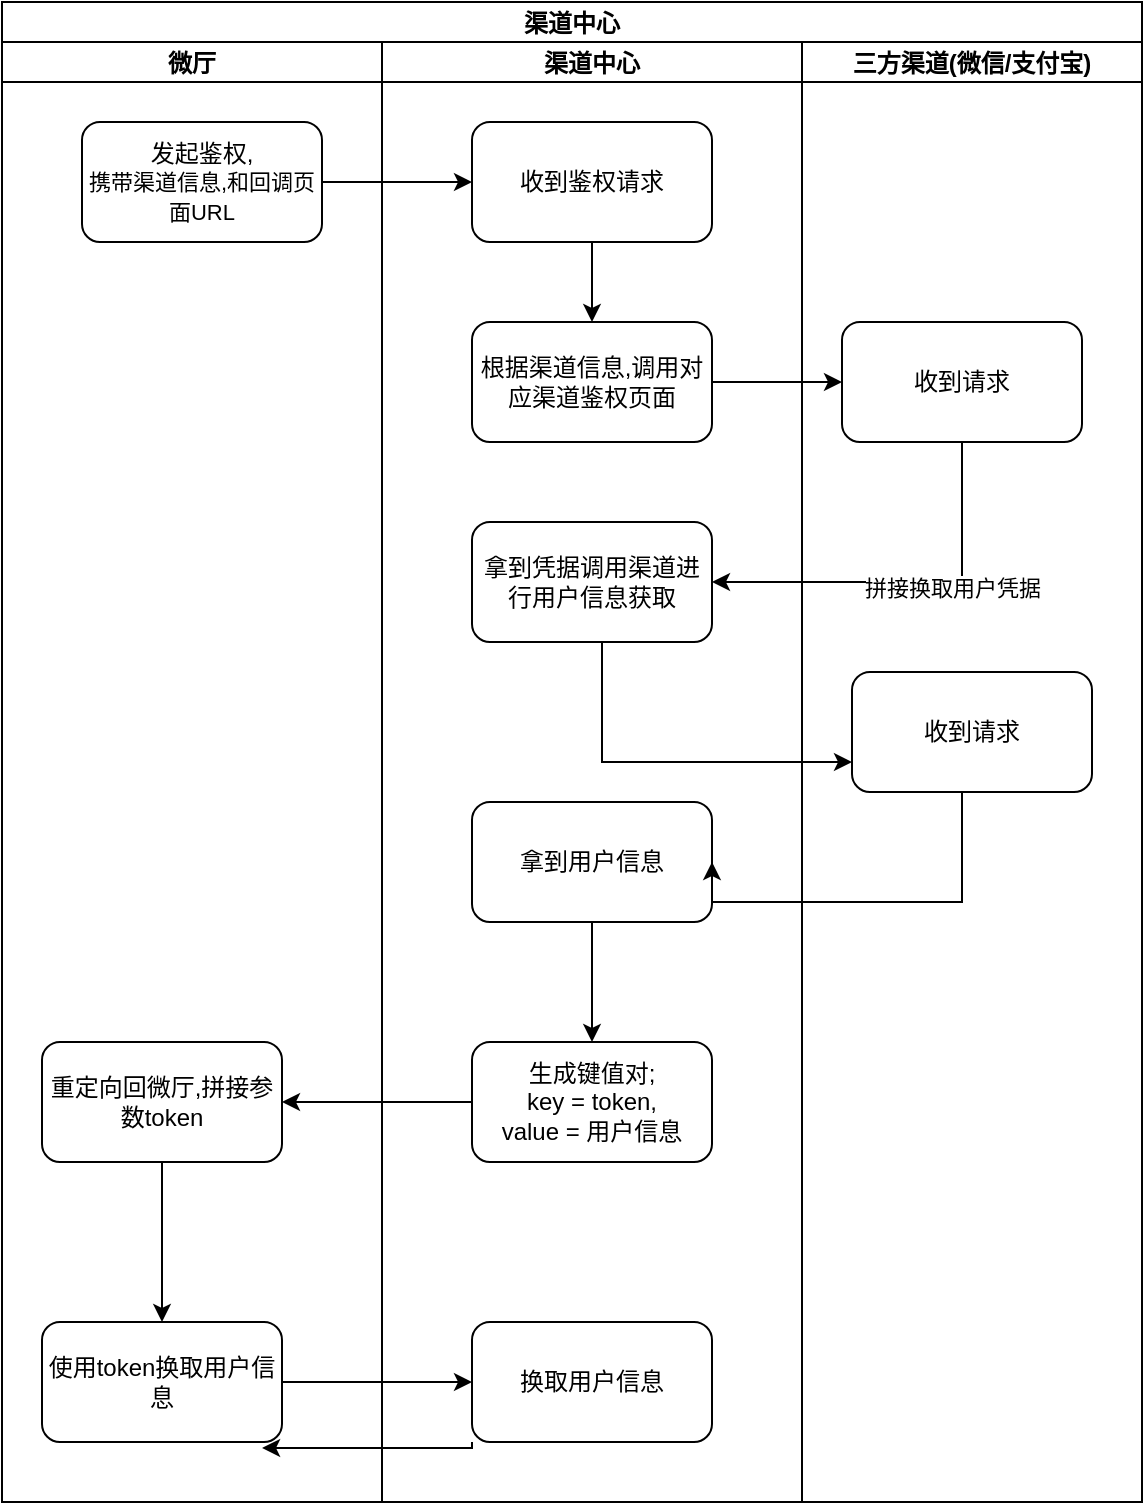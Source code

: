 <mxfile version="20.2.3" type="github">
  <diagram id="prtHgNgQTEPvFCAcTncT" name="Page-1">
    <mxGraphModel dx="1483" dy="827" grid="1" gridSize="10" guides="1" tooltips="1" connect="1" arrows="1" fold="1" page="1" pageScale="1" pageWidth="827" pageHeight="1169" math="0" shadow="0">
      <root>
        <mxCell id="0" />
        <mxCell id="1" parent="0" />
        <mxCell id="vWy_aqbwc0KfCV8UBpZy-27" value="渠道中心" style="swimlane;childLayout=stackLayout;resizeParent=1;resizeParentMax=0;startSize=20;" vertex="1" parent="1">
          <mxGeometry x="60" y="220" width="570" height="750" as="geometry" />
        </mxCell>
        <mxCell id="vWy_aqbwc0KfCV8UBpZy-28" value="微厅" style="swimlane;startSize=20;" vertex="1" parent="vWy_aqbwc0KfCV8UBpZy-27">
          <mxGeometry y="20" width="190" height="730" as="geometry" />
        </mxCell>
        <mxCell id="vWy_aqbwc0KfCV8UBpZy-33" value="发起鉴权,&lt;br&gt;&lt;span style=&quot;font-size: 11px; background-color: rgb(255, 255, 255);&quot;&gt;携带渠道信息,和回调页面URL&lt;/span&gt;" style="rounded=1;whiteSpace=wrap;html=1;" vertex="1" parent="vWy_aqbwc0KfCV8UBpZy-28">
          <mxGeometry x="40" y="40" width="120" height="60" as="geometry" />
        </mxCell>
        <mxCell id="vWy_aqbwc0KfCV8UBpZy-64" value="" style="edgeStyle=orthogonalEdgeStyle;rounded=0;orthogonalLoop=1;jettySize=auto;html=1;" edge="1" parent="vWy_aqbwc0KfCV8UBpZy-28" source="vWy_aqbwc0KfCV8UBpZy-60" target="vWy_aqbwc0KfCV8UBpZy-63">
          <mxGeometry relative="1" as="geometry" />
        </mxCell>
        <mxCell id="vWy_aqbwc0KfCV8UBpZy-60" value="重定向回微厅,拼接参数token" style="rounded=1;whiteSpace=wrap;html=1;" vertex="1" parent="vWy_aqbwc0KfCV8UBpZy-28">
          <mxGeometry x="20" y="500" width="120" height="60" as="geometry" />
        </mxCell>
        <mxCell id="vWy_aqbwc0KfCV8UBpZy-63" value="使用token换取用户信息" style="rounded=1;whiteSpace=wrap;html=1;" vertex="1" parent="vWy_aqbwc0KfCV8UBpZy-28">
          <mxGeometry x="20" y="640" width="120" height="60" as="geometry" />
        </mxCell>
        <mxCell id="vWy_aqbwc0KfCV8UBpZy-29" value="渠道中心" style="swimlane;startSize=20;" vertex="1" parent="vWy_aqbwc0KfCV8UBpZy-27">
          <mxGeometry x="190" y="20" width="210" height="730" as="geometry" />
        </mxCell>
        <mxCell id="vWy_aqbwc0KfCV8UBpZy-42" value="" style="edgeStyle=orthogonalEdgeStyle;rounded=0;orthogonalLoop=1;jettySize=auto;html=1;" edge="1" parent="vWy_aqbwc0KfCV8UBpZy-29" source="vWy_aqbwc0KfCV8UBpZy-35" target="vWy_aqbwc0KfCV8UBpZy-41">
          <mxGeometry relative="1" as="geometry" />
        </mxCell>
        <mxCell id="vWy_aqbwc0KfCV8UBpZy-35" value="收到鉴权请求" style="rounded=1;whiteSpace=wrap;html=1;" vertex="1" parent="vWy_aqbwc0KfCV8UBpZy-29">
          <mxGeometry x="45" y="40" width="120" height="60" as="geometry" />
        </mxCell>
        <mxCell id="vWy_aqbwc0KfCV8UBpZy-41" value="根据渠道信息,调用对应渠道鉴权页面" style="rounded=1;whiteSpace=wrap;html=1;" vertex="1" parent="vWy_aqbwc0KfCV8UBpZy-29">
          <mxGeometry x="45" y="140" width="120" height="60" as="geometry" />
        </mxCell>
        <mxCell id="vWy_aqbwc0KfCV8UBpZy-47" value="拿到凭据调用渠道进行用户信息获取" style="rounded=1;whiteSpace=wrap;html=1;" vertex="1" parent="vWy_aqbwc0KfCV8UBpZy-29">
          <mxGeometry x="45" y="240" width="120" height="60" as="geometry" />
        </mxCell>
        <mxCell id="vWy_aqbwc0KfCV8UBpZy-58" value="" style="edgeStyle=orthogonalEdgeStyle;rounded=0;orthogonalLoop=1;jettySize=auto;html=1;" edge="1" parent="vWy_aqbwc0KfCV8UBpZy-29" source="vWy_aqbwc0KfCV8UBpZy-54" target="vWy_aqbwc0KfCV8UBpZy-57">
          <mxGeometry relative="1" as="geometry" />
        </mxCell>
        <mxCell id="vWy_aqbwc0KfCV8UBpZy-54" value="拿到用户信息" style="rounded=1;whiteSpace=wrap;html=1;" vertex="1" parent="vWy_aqbwc0KfCV8UBpZy-29">
          <mxGeometry x="45" y="380" width="120" height="60" as="geometry" />
        </mxCell>
        <mxCell id="vWy_aqbwc0KfCV8UBpZy-57" value="生成键值对;&lt;br&gt;key = token,&lt;br&gt;value = 用户信息" style="rounded=1;whiteSpace=wrap;html=1;" vertex="1" parent="vWy_aqbwc0KfCV8UBpZy-29">
          <mxGeometry x="45" y="500" width="120" height="60" as="geometry" />
        </mxCell>
        <mxCell id="vWy_aqbwc0KfCV8UBpZy-66" value="换取用户信息" style="rounded=1;whiteSpace=wrap;html=1;" vertex="1" parent="vWy_aqbwc0KfCV8UBpZy-29">
          <mxGeometry x="45" y="640" width="120" height="60" as="geometry" />
        </mxCell>
        <mxCell id="vWy_aqbwc0KfCV8UBpZy-31" value="三方渠道(微信/支付宝)" style="swimlane;startSize=20;" vertex="1" parent="vWy_aqbwc0KfCV8UBpZy-27">
          <mxGeometry x="400" y="20" width="170" height="730" as="geometry" />
        </mxCell>
        <mxCell id="vWy_aqbwc0KfCV8UBpZy-45" value="收到请求" style="rounded=1;whiteSpace=wrap;html=1;" vertex="1" parent="vWy_aqbwc0KfCV8UBpZy-31">
          <mxGeometry x="20" y="140" width="120" height="60" as="geometry" />
        </mxCell>
        <mxCell id="vWy_aqbwc0KfCV8UBpZy-52" value="收到请求" style="rounded=1;whiteSpace=wrap;html=1;" vertex="1" parent="vWy_aqbwc0KfCV8UBpZy-31">
          <mxGeometry x="25" y="315" width="120" height="60" as="geometry" />
        </mxCell>
        <mxCell id="vWy_aqbwc0KfCV8UBpZy-36" value="" style="edgeStyle=orthogonalEdgeStyle;rounded=0;orthogonalLoop=1;jettySize=auto;html=1;" edge="1" parent="vWy_aqbwc0KfCV8UBpZy-27" source="vWy_aqbwc0KfCV8UBpZy-33" target="vWy_aqbwc0KfCV8UBpZy-35">
          <mxGeometry relative="1" as="geometry" />
        </mxCell>
        <mxCell id="vWy_aqbwc0KfCV8UBpZy-44" style="edgeStyle=orthogonalEdgeStyle;rounded=0;orthogonalLoop=1;jettySize=auto;html=1;" edge="1" parent="vWy_aqbwc0KfCV8UBpZy-27" source="vWy_aqbwc0KfCV8UBpZy-41" target="vWy_aqbwc0KfCV8UBpZy-45">
          <mxGeometry relative="1" as="geometry">
            <mxPoint x="440" y="190" as="targetPoint" />
          </mxGeometry>
        </mxCell>
        <mxCell id="vWy_aqbwc0KfCV8UBpZy-46" style="edgeStyle=orthogonalEdgeStyle;rounded=0;orthogonalLoop=1;jettySize=auto;html=1;entryX=1;entryY=0.5;entryDx=0;entryDy=0;" edge="1" parent="vWy_aqbwc0KfCV8UBpZy-27" source="vWy_aqbwc0KfCV8UBpZy-45" target="vWy_aqbwc0KfCV8UBpZy-47">
          <mxGeometry relative="1" as="geometry">
            <mxPoint x="480" y="310" as="targetPoint" />
            <Array as="points">
              <mxPoint x="480" y="290" />
            </Array>
          </mxGeometry>
        </mxCell>
        <mxCell id="vWy_aqbwc0KfCV8UBpZy-49" value="拼接换取用户凭据" style="edgeLabel;html=1;align=center;verticalAlign=middle;resizable=0;points=[];" vertex="1" connectable="0" parent="vWy_aqbwc0KfCV8UBpZy-46">
          <mxGeometry x="-0.229" y="3" relative="1" as="geometry">
            <mxPoint as="offset" />
          </mxGeometry>
        </mxCell>
        <mxCell id="vWy_aqbwc0KfCV8UBpZy-50" style="edgeStyle=orthogonalEdgeStyle;rounded=0;orthogonalLoop=1;jettySize=auto;html=1;" edge="1" parent="vWy_aqbwc0KfCV8UBpZy-27" source="vWy_aqbwc0KfCV8UBpZy-47" target="vWy_aqbwc0KfCV8UBpZy-52">
          <mxGeometry relative="1" as="geometry">
            <mxPoint x="295" y="410" as="targetPoint" />
            <Array as="points">
              <mxPoint x="300" y="380" />
            </Array>
          </mxGeometry>
        </mxCell>
        <mxCell id="vWy_aqbwc0KfCV8UBpZy-55" style="edgeStyle=orthogonalEdgeStyle;rounded=0;orthogonalLoop=1;jettySize=auto;html=1;entryX=1;entryY=0.5;entryDx=0;entryDy=0;" edge="1" parent="vWy_aqbwc0KfCV8UBpZy-27" source="vWy_aqbwc0KfCV8UBpZy-52" target="vWy_aqbwc0KfCV8UBpZy-54">
          <mxGeometry relative="1" as="geometry">
            <Array as="points">
              <mxPoint x="480" y="450" />
            </Array>
          </mxGeometry>
        </mxCell>
        <mxCell id="vWy_aqbwc0KfCV8UBpZy-59" style="edgeStyle=orthogonalEdgeStyle;rounded=0;orthogonalLoop=1;jettySize=auto;html=1;" edge="1" parent="vWy_aqbwc0KfCV8UBpZy-27" source="vWy_aqbwc0KfCV8UBpZy-57" target="vWy_aqbwc0KfCV8UBpZy-60">
          <mxGeometry relative="1" as="geometry">
            <mxPoint x="100" y="550" as="targetPoint" />
          </mxGeometry>
        </mxCell>
        <mxCell id="vWy_aqbwc0KfCV8UBpZy-65" style="edgeStyle=orthogonalEdgeStyle;rounded=0;orthogonalLoop=1;jettySize=auto;html=1;" edge="1" parent="vWy_aqbwc0KfCV8UBpZy-27" source="vWy_aqbwc0KfCV8UBpZy-63" target="vWy_aqbwc0KfCV8UBpZy-66">
          <mxGeometry relative="1" as="geometry">
            <mxPoint x="260" y="690" as="targetPoint" />
          </mxGeometry>
        </mxCell>
        <mxCell id="vWy_aqbwc0KfCV8UBpZy-67" style="edgeStyle=orthogonalEdgeStyle;rounded=0;orthogonalLoop=1;jettySize=auto;html=1;exitX=0;exitY=1;exitDx=0;exitDy=0;entryX=0.917;entryY=1.05;entryDx=0;entryDy=0;entryPerimeter=0;" edge="1" parent="vWy_aqbwc0KfCV8UBpZy-27" source="vWy_aqbwc0KfCV8UBpZy-66" target="vWy_aqbwc0KfCV8UBpZy-63">
          <mxGeometry relative="1" as="geometry">
            <Array as="points">
              <mxPoint x="235" y="723" />
            </Array>
          </mxGeometry>
        </mxCell>
      </root>
    </mxGraphModel>
  </diagram>
</mxfile>
